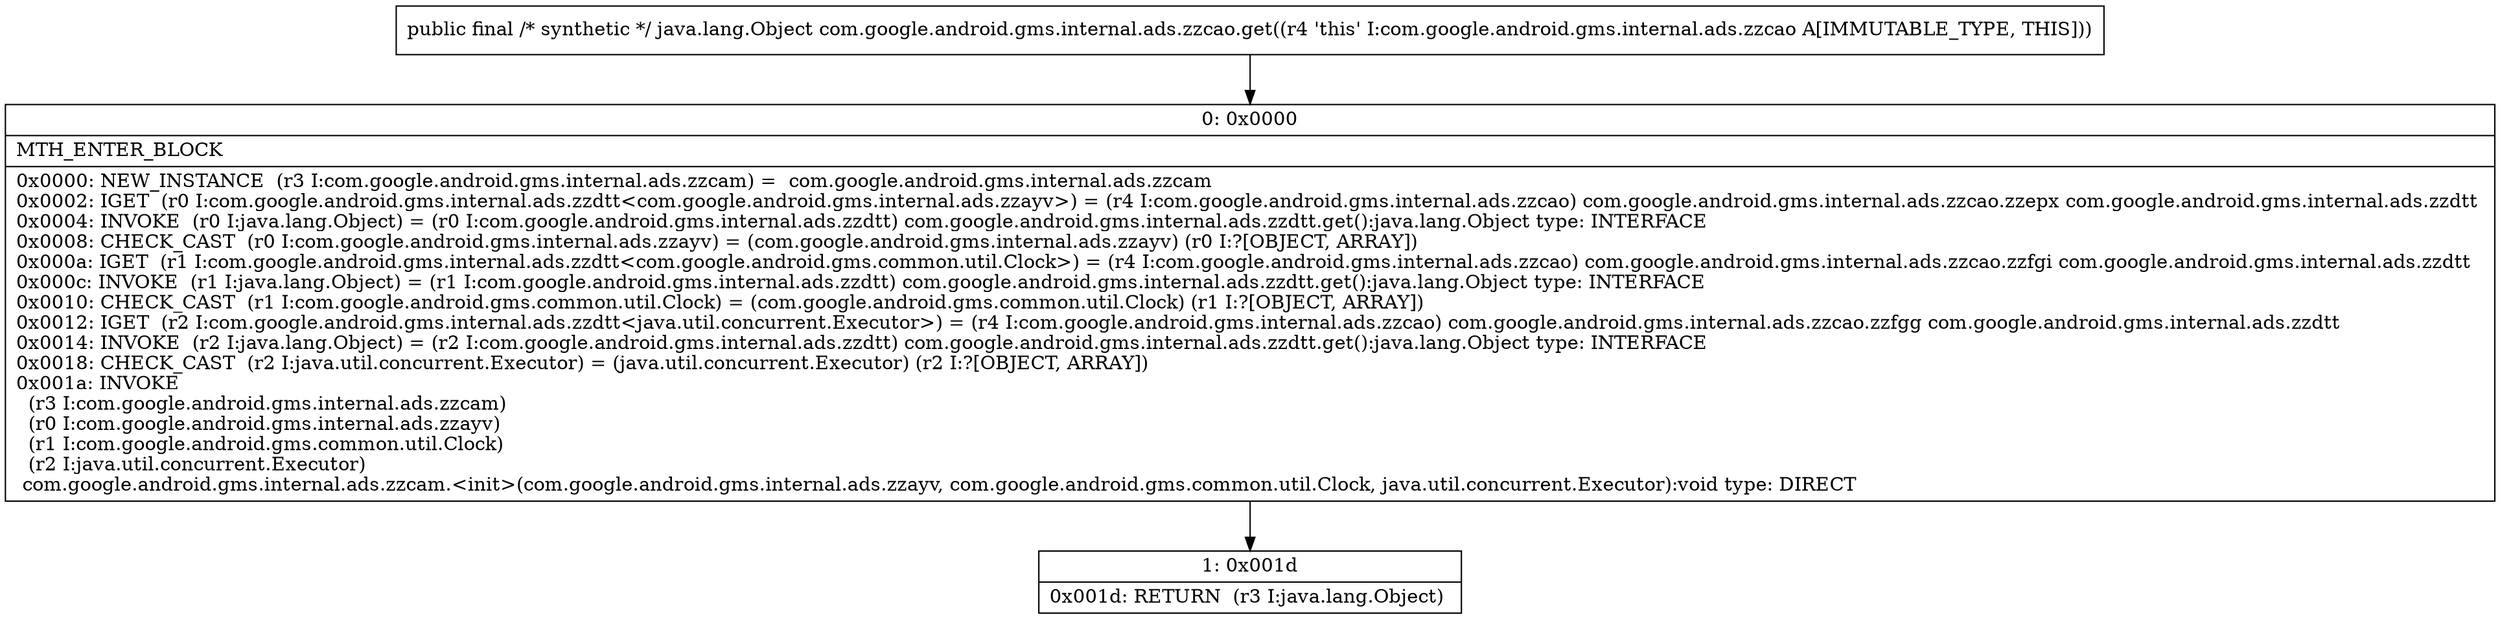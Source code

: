 digraph "CFG forcom.google.android.gms.internal.ads.zzcao.get()Ljava\/lang\/Object;" {
Node_0 [shape=record,label="{0\:\ 0x0000|MTH_ENTER_BLOCK\l|0x0000: NEW_INSTANCE  (r3 I:com.google.android.gms.internal.ads.zzcam) =  com.google.android.gms.internal.ads.zzcam \l0x0002: IGET  (r0 I:com.google.android.gms.internal.ads.zzdtt\<com.google.android.gms.internal.ads.zzayv\>) = (r4 I:com.google.android.gms.internal.ads.zzcao) com.google.android.gms.internal.ads.zzcao.zzepx com.google.android.gms.internal.ads.zzdtt \l0x0004: INVOKE  (r0 I:java.lang.Object) = (r0 I:com.google.android.gms.internal.ads.zzdtt) com.google.android.gms.internal.ads.zzdtt.get():java.lang.Object type: INTERFACE \l0x0008: CHECK_CAST  (r0 I:com.google.android.gms.internal.ads.zzayv) = (com.google.android.gms.internal.ads.zzayv) (r0 I:?[OBJECT, ARRAY]) \l0x000a: IGET  (r1 I:com.google.android.gms.internal.ads.zzdtt\<com.google.android.gms.common.util.Clock\>) = (r4 I:com.google.android.gms.internal.ads.zzcao) com.google.android.gms.internal.ads.zzcao.zzfgi com.google.android.gms.internal.ads.zzdtt \l0x000c: INVOKE  (r1 I:java.lang.Object) = (r1 I:com.google.android.gms.internal.ads.zzdtt) com.google.android.gms.internal.ads.zzdtt.get():java.lang.Object type: INTERFACE \l0x0010: CHECK_CAST  (r1 I:com.google.android.gms.common.util.Clock) = (com.google.android.gms.common.util.Clock) (r1 I:?[OBJECT, ARRAY]) \l0x0012: IGET  (r2 I:com.google.android.gms.internal.ads.zzdtt\<java.util.concurrent.Executor\>) = (r4 I:com.google.android.gms.internal.ads.zzcao) com.google.android.gms.internal.ads.zzcao.zzfgg com.google.android.gms.internal.ads.zzdtt \l0x0014: INVOKE  (r2 I:java.lang.Object) = (r2 I:com.google.android.gms.internal.ads.zzdtt) com.google.android.gms.internal.ads.zzdtt.get():java.lang.Object type: INTERFACE \l0x0018: CHECK_CAST  (r2 I:java.util.concurrent.Executor) = (java.util.concurrent.Executor) (r2 I:?[OBJECT, ARRAY]) \l0x001a: INVOKE  \l  (r3 I:com.google.android.gms.internal.ads.zzcam)\l  (r0 I:com.google.android.gms.internal.ads.zzayv)\l  (r1 I:com.google.android.gms.common.util.Clock)\l  (r2 I:java.util.concurrent.Executor)\l com.google.android.gms.internal.ads.zzcam.\<init\>(com.google.android.gms.internal.ads.zzayv, com.google.android.gms.common.util.Clock, java.util.concurrent.Executor):void type: DIRECT \l}"];
Node_1 [shape=record,label="{1\:\ 0x001d|0x001d: RETURN  (r3 I:java.lang.Object) \l}"];
MethodNode[shape=record,label="{public final \/* synthetic *\/ java.lang.Object com.google.android.gms.internal.ads.zzcao.get((r4 'this' I:com.google.android.gms.internal.ads.zzcao A[IMMUTABLE_TYPE, THIS])) }"];
MethodNode -> Node_0;
Node_0 -> Node_1;
}

